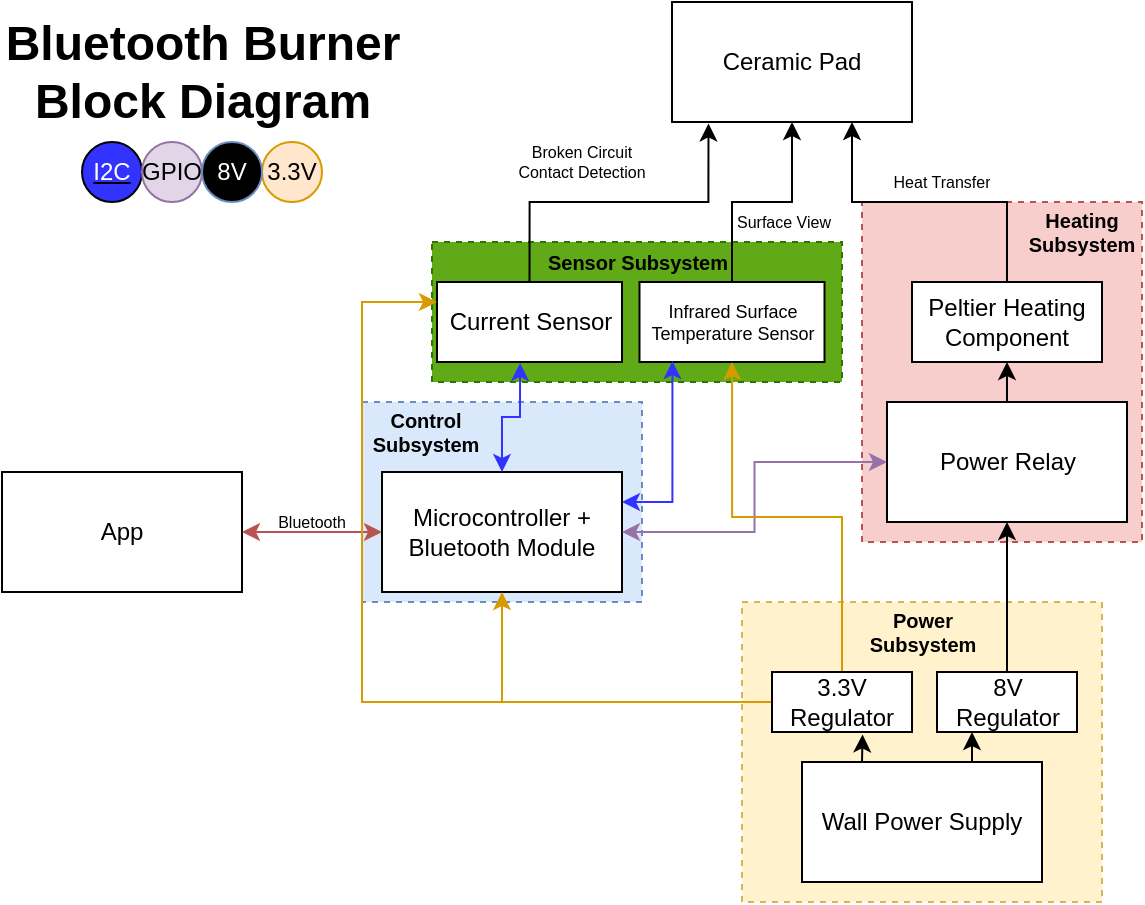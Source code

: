 <mxfile version="23.1.1" type="github">
  <diagram id="R2lEEEUBdFMjLlhIrx00" name="Page-1">
    <mxGraphModel dx="1050" dy="665" grid="1" gridSize="10" guides="1" tooltips="1" connect="1" arrows="1" fold="1" page="1" pageScale="1" pageWidth="850" pageHeight="1100" math="0" shadow="0" extFonts="Permanent Marker^https://fonts.googleapis.com/css?family=Permanent+Marker">
      <root>
        <mxCell id="0" />
        <mxCell id="1" parent="0" />
        <mxCell id="Lt4sIG0qt5cg9dwQDyGw-119" value="" style="rounded=0;whiteSpace=wrap;html=1;fillColor=#60a917;strokeColor=#2D7600;fontColor=#ffffff;dashed=1;" vertex="1" parent="1">
          <mxGeometry x="265" y="160" width="205" height="70" as="geometry" />
        </mxCell>
        <mxCell id="Lt4sIG0qt5cg9dwQDyGw-118" value="" style="rounded=0;whiteSpace=wrap;html=1;fillColor=#dae8fc;strokeColor=#6c8ebf;dashed=1;" vertex="1" parent="1">
          <mxGeometry x="230" y="240" width="140" height="100" as="geometry" />
        </mxCell>
        <mxCell id="Lt4sIG0qt5cg9dwQDyGw-117" value="" style="rounded=0;whiteSpace=wrap;html=1;fillColor=#f8cecc;strokeColor=#b85450;dashed=1;" vertex="1" parent="1">
          <mxGeometry x="480" y="140" width="140" height="170" as="geometry" />
        </mxCell>
        <mxCell id="Lt4sIG0qt5cg9dwQDyGw-116" value="" style="rounded=0;whiteSpace=wrap;html=1;fillColor=#fff2cc;strokeColor=#d6b656;dashed=1;" vertex="1" parent="1">
          <mxGeometry x="420" y="340" width="180" height="150" as="geometry" />
        </mxCell>
        <mxCell id="Lt4sIG0qt5cg9dwQDyGw-6" value="Ceramic Pad" style="rounded=0;whiteSpace=wrap;html=1;" vertex="1" parent="1">
          <mxGeometry x="385" y="40" width="120" height="60" as="geometry" />
        </mxCell>
        <mxCell id="Lt4sIG0qt5cg9dwQDyGw-19" value="App" style="rounded=0;whiteSpace=wrap;html=1;" vertex="1" parent="1">
          <mxGeometry x="50" y="275" width="120" height="60" as="geometry" />
        </mxCell>
        <mxCell id="Lt4sIG0qt5cg9dwQDyGw-20" style="edgeStyle=orthogonalEdgeStyle;rounded=0;orthogonalLoop=1;jettySize=auto;html=1;exitX=0.5;exitY=0;exitDx=0;exitDy=0;entryX=0.152;entryY=1.012;entryDx=0;entryDy=0;entryPerimeter=0;" edge="1" parent="1" source="Lt4sIG0qt5cg9dwQDyGw-5" target="Lt4sIG0qt5cg9dwQDyGw-6">
          <mxGeometry relative="1" as="geometry" />
        </mxCell>
        <mxCell id="Lt4sIG0qt5cg9dwQDyGw-22" style="edgeStyle=orthogonalEdgeStyle;rounded=0;orthogonalLoop=1;jettySize=auto;html=1;exitX=0.5;exitY=0;exitDx=0;exitDy=0;entryX=0.5;entryY=1;entryDx=0;entryDy=0;" edge="1" parent="1" source="Lt4sIG0qt5cg9dwQDyGw-4" target="Lt4sIG0qt5cg9dwQDyGw-6">
          <mxGeometry relative="1" as="geometry" />
        </mxCell>
        <mxCell id="Lt4sIG0qt5cg9dwQDyGw-23" style="edgeStyle=orthogonalEdgeStyle;rounded=0;orthogonalLoop=1;jettySize=auto;html=1;exitX=0.5;exitY=0;exitDx=0;exitDy=0;entryX=0.75;entryY=1;entryDx=0;entryDy=0;" edge="1" parent="1" source="Lt4sIG0qt5cg9dwQDyGw-3" target="Lt4sIG0qt5cg9dwQDyGw-6">
          <mxGeometry relative="1" as="geometry">
            <mxPoint x="506" y="80" as="targetPoint" />
          </mxGeometry>
        </mxCell>
        <mxCell id="Lt4sIG0qt5cg9dwQDyGw-27" style="edgeStyle=orthogonalEdgeStyle;rounded=0;orthogonalLoop=1;jettySize=auto;html=1;exitX=0;exitY=0.5;exitDx=0;exitDy=0;entryX=1;entryY=0.5;entryDx=0;entryDy=0;startArrow=classic;startFill=1;fillColor=#f8cecc;strokeColor=#b85450;" edge="1" parent="1" source="Lt4sIG0qt5cg9dwQDyGw-2" target="Lt4sIG0qt5cg9dwQDyGw-19">
          <mxGeometry relative="1" as="geometry" />
        </mxCell>
        <mxCell id="Lt4sIG0qt5cg9dwQDyGw-2" value="Microcontroller + Bluetooth Module" style="rounded=0;whiteSpace=wrap;html=1;" vertex="1" parent="1">
          <mxGeometry x="240" y="275" width="120" height="60" as="geometry" />
        </mxCell>
        <mxCell id="Lt4sIG0qt5cg9dwQDyGw-3" value="Peltier Heating Component" style="rounded=0;whiteSpace=wrap;html=1;" vertex="1" parent="1">
          <mxGeometry x="505" y="180" width="95" height="40" as="geometry" />
        </mxCell>
        <mxCell id="Lt4sIG0qt5cg9dwQDyGw-4" value="Infrared Surface Temperature Sensor" style="rounded=0;whiteSpace=wrap;html=1;fontSize=9;" vertex="1" parent="1">
          <mxGeometry x="368.75" y="180" width="92.5" height="40" as="geometry" />
        </mxCell>
        <mxCell id="Lt4sIG0qt5cg9dwQDyGw-5" value="Current Sensor" style="rounded=0;whiteSpace=wrap;html=1;" vertex="1" parent="1">
          <mxGeometry x="267.5" y="180" width="92.5" height="40" as="geometry" />
        </mxCell>
        <mxCell id="Lt4sIG0qt5cg9dwQDyGw-34" style="edgeStyle=orthogonalEdgeStyle;rounded=0;orthogonalLoop=1;jettySize=auto;html=1;exitX=1;exitY=0.25;exitDx=0;exitDy=0;entryX=0.178;entryY=0.989;entryDx=0;entryDy=0;entryPerimeter=0;strokeColor=#3333FF;startArrow=classic;startFill=1;" edge="1" parent="1" source="Lt4sIG0qt5cg9dwQDyGw-2" target="Lt4sIG0qt5cg9dwQDyGw-4">
          <mxGeometry relative="1" as="geometry" />
        </mxCell>
        <mxCell id="Lt4sIG0qt5cg9dwQDyGw-90" style="edgeStyle=orthogonalEdgeStyle;rounded=0;orthogonalLoop=1;jettySize=auto;html=1;exitX=0.5;exitY=0;exitDx=0;exitDy=0;entryX=0.5;entryY=1;entryDx=0;entryDy=0;" edge="1" parent="1" source="Lt4sIG0qt5cg9dwQDyGw-35" target="Lt4sIG0qt5cg9dwQDyGw-3">
          <mxGeometry relative="1" as="geometry" />
        </mxCell>
        <mxCell id="Lt4sIG0qt5cg9dwQDyGw-35" value="Power Relay" style="rounded=0;whiteSpace=wrap;html=1;" vertex="1" parent="1">
          <mxGeometry x="492.5" y="240" width="120" height="60" as="geometry" />
        </mxCell>
        <mxCell id="Lt4sIG0qt5cg9dwQDyGw-37" style="edgeStyle=orthogonalEdgeStyle;rounded=0;orthogonalLoop=1;jettySize=auto;html=1;entryX=0;entryY=0.5;entryDx=0;entryDy=0;fillColor=#e1d5e7;strokeColor=#9673a6;startArrow=classic;startFill=1;" edge="1" parent="1" source="Lt4sIG0qt5cg9dwQDyGw-2" target="Lt4sIG0qt5cg9dwQDyGw-35">
          <mxGeometry relative="1" as="geometry" />
        </mxCell>
        <mxCell id="Lt4sIG0qt5cg9dwQDyGw-115" style="edgeStyle=orthogonalEdgeStyle;rounded=0;orthogonalLoop=1;jettySize=auto;html=1;exitX=0.75;exitY=0;exitDx=0;exitDy=0;entryX=0.25;entryY=1;entryDx=0;entryDy=0;" edge="1" parent="1" source="Lt4sIG0qt5cg9dwQDyGw-8" target="Lt4sIG0qt5cg9dwQDyGw-96">
          <mxGeometry relative="1" as="geometry" />
        </mxCell>
        <mxCell id="Lt4sIG0qt5cg9dwQDyGw-8" value="Wall Power Supply" style="rounded=0;whiteSpace=wrap;html=1;" vertex="1" parent="1">
          <mxGeometry x="450" y="420" width="120" height="60" as="geometry" />
        </mxCell>
        <mxCell id="Lt4sIG0qt5cg9dwQDyGw-82" style="edgeStyle=orthogonalEdgeStyle;rounded=0;orthogonalLoop=1;jettySize=auto;html=1;exitX=0;exitY=0.5;exitDx=0;exitDy=0;entryX=0.5;entryY=1;entryDx=0;entryDy=0;fillColor=#ffe6cc;strokeColor=#d79b00;" edge="1" parent="1" source="Lt4sIG0qt5cg9dwQDyGw-9" target="Lt4sIG0qt5cg9dwQDyGw-2">
          <mxGeometry relative="1" as="geometry" />
        </mxCell>
        <mxCell id="Lt4sIG0qt5cg9dwQDyGw-86" style="edgeStyle=orthogonalEdgeStyle;rounded=0;orthogonalLoop=1;jettySize=auto;html=1;exitX=0.5;exitY=0;exitDx=0;exitDy=0;fillColor=#ffe6cc;strokeColor=#d79b00;" edge="1" parent="1" source="Lt4sIG0qt5cg9dwQDyGw-9" target="Lt4sIG0qt5cg9dwQDyGw-4">
          <mxGeometry relative="1" as="geometry" />
        </mxCell>
        <mxCell id="Lt4sIG0qt5cg9dwQDyGw-108" style="edgeStyle=orthogonalEdgeStyle;rounded=0;orthogonalLoop=1;jettySize=auto;html=1;exitX=0;exitY=0.5;exitDx=0;exitDy=0;entryX=0;entryY=0.25;entryDx=0;entryDy=0;fillColor=#ffe6cc;strokeColor=#d79b00;" edge="1" parent="1" source="Lt4sIG0qt5cg9dwQDyGw-9" target="Lt4sIG0qt5cg9dwQDyGw-5">
          <mxGeometry relative="1" as="geometry">
            <Array as="points">
              <mxPoint x="230" y="390" />
              <mxPoint x="230" y="190" />
            </Array>
          </mxGeometry>
        </mxCell>
        <mxCell id="Lt4sIG0qt5cg9dwQDyGw-9" value="3.3V Regulator" style="rounded=0;whiteSpace=wrap;html=1;" vertex="1" parent="1">
          <mxGeometry x="435" y="375" width="70" height="30" as="geometry" />
        </mxCell>
        <mxCell id="Lt4sIG0qt5cg9dwQDyGw-99" style="edgeStyle=orthogonalEdgeStyle;rounded=0;orthogonalLoop=1;jettySize=auto;html=1;exitX=0.5;exitY=0;exitDx=0;exitDy=0;entryX=0.5;entryY=1;entryDx=0;entryDy=0;" edge="1" parent="1" source="Lt4sIG0qt5cg9dwQDyGw-96" target="Lt4sIG0qt5cg9dwQDyGw-35">
          <mxGeometry relative="1" as="geometry" />
        </mxCell>
        <mxCell id="Lt4sIG0qt5cg9dwQDyGw-96" value="8V&lt;br&gt;Regulator" style="rounded=0;whiteSpace=wrap;html=1;" vertex="1" parent="1">
          <mxGeometry x="517.5" y="375" width="70" height="30" as="geometry" />
        </mxCell>
        <mxCell id="Lt4sIG0qt5cg9dwQDyGw-102" style="edgeStyle=orthogonalEdgeStyle;rounded=0;orthogonalLoop=1;jettySize=auto;html=1;exitX=0.5;exitY=0;exitDx=0;exitDy=0;entryX=0.449;entryY=1.012;entryDx=0;entryDy=0;entryPerimeter=0;startArrow=classic;startFill=1;strokeColor=#3333FF;" edge="1" parent="1" source="Lt4sIG0qt5cg9dwQDyGw-2" target="Lt4sIG0qt5cg9dwQDyGw-5">
          <mxGeometry relative="1" as="geometry">
            <mxPoint x="299.89" y="273.32" as="sourcePoint" />
            <mxPoint x="299.95" y="240.0" as="targetPoint" />
          </mxGeometry>
        </mxCell>
        <UserObject label="Heat Transfer" placeholders="1" name="Variable" id="Lt4sIG0qt5cg9dwQDyGw-103">
          <mxCell style="text;html=1;strokeColor=none;fillColor=none;align=center;verticalAlign=middle;whiteSpace=wrap;overflow=hidden;fontSize=8;" vertex="1" parent="1">
            <mxGeometry x="480" y="120" width="80" height="20" as="geometry" />
          </mxCell>
        </UserObject>
        <UserObject label="Broken Circuit Contact Detection" placeholders="1" name="Variable" id="Lt4sIG0qt5cg9dwQDyGw-104">
          <mxCell style="text;html=1;strokeColor=none;fillColor=none;align=center;verticalAlign=middle;whiteSpace=wrap;overflow=hidden;fontSize=8;" vertex="1" parent="1">
            <mxGeometry x="305" y="100" width="70" height="40" as="geometry" />
          </mxCell>
        </UserObject>
        <UserObject label="Surface View" placeholders="1" name="Variable" id="Lt4sIG0qt5cg9dwQDyGw-105">
          <mxCell style="text;html=1;strokeColor=none;fillColor=none;align=center;verticalAlign=middle;whiteSpace=wrap;overflow=hidden;fontSize=8;" vertex="1" parent="1">
            <mxGeometry x="400.62" y="140" width="80" height="20" as="geometry" />
          </mxCell>
        </UserObject>
        <UserObject label="Bluetooth" placeholders="1" name="Variable" id="Lt4sIG0qt5cg9dwQDyGw-109">
          <mxCell style="text;html=1;strokeColor=none;fillColor=none;align=center;verticalAlign=middle;whiteSpace=wrap;overflow=hidden;fontSize=8;" vertex="1" parent="1">
            <mxGeometry x="165" y="290" width="80" height="20" as="geometry" />
          </mxCell>
        </UserObject>
        <mxCell id="Lt4sIG0qt5cg9dwQDyGw-110" value="" style="group" vertex="1" connectable="0" parent="1">
          <mxGeometry x="90" y="60" width="120" height="80" as="geometry" />
        </mxCell>
        <mxCell id="Lt4sIG0qt5cg9dwQDyGw-113" value="" style="group" vertex="1" connectable="0" parent="Lt4sIG0qt5cg9dwQDyGw-110">
          <mxGeometry width="120" height="80" as="geometry" />
        </mxCell>
        <mxCell id="Lt4sIG0qt5cg9dwQDyGw-73" value="Bluetooth Burner&lt;br&gt;Block Diagram" style="text;strokeColor=none;fillColor=none;html=1;fontSize=24;fontStyle=1;verticalAlign=middle;align=center;" vertex="1" parent="Lt4sIG0qt5cg9dwQDyGw-113">
          <mxGeometry x="30" width="60" height="30" as="geometry" />
        </mxCell>
        <mxCell id="Lt4sIG0qt5cg9dwQDyGw-112" value="" style="group" vertex="1" connectable="0" parent="Lt4sIG0qt5cg9dwQDyGw-113">
          <mxGeometry y="50" width="120" height="30" as="geometry" />
        </mxCell>
        <mxCell id="Lt4sIG0qt5cg9dwQDyGw-91" value="&lt;font color=&quot;#ffffff&quot;&gt;I2C&lt;/font&gt;" style="ellipse;whiteSpace=wrap;html=1;align=center;fontStyle=4;fillColor=#3333FF;" vertex="1" parent="Lt4sIG0qt5cg9dwQDyGw-112">
          <mxGeometry width="30" height="30" as="geometry" />
        </mxCell>
        <mxCell id="Lt4sIG0qt5cg9dwQDyGw-92" value="3.3V" style="ellipse;whiteSpace=wrap;html=1;align=center;fontStyle=0;fillColor=#ffe6cc;strokeColor=#d79b00;" vertex="1" parent="Lt4sIG0qt5cg9dwQDyGw-112">
          <mxGeometry x="90" width="30" height="30" as="geometry" />
        </mxCell>
        <mxCell id="Lt4sIG0qt5cg9dwQDyGw-93" value="GPIO" style="ellipse;whiteSpace=wrap;html=1;align=center;fontStyle=0;fillColor=#e1d5e7;strokeColor=#9673a6;" vertex="1" parent="Lt4sIG0qt5cg9dwQDyGw-112">
          <mxGeometry x="30" width="30" height="30" as="geometry" />
        </mxCell>
        <mxCell id="Lt4sIG0qt5cg9dwQDyGw-95" value="&lt;font color=&quot;#ffffff&quot;&gt;8V&lt;/font&gt;" style="ellipse;whiteSpace=wrap;html=1;align=center;fontStyle=0;fillColor=#000000;strokeColor=#6c8ebf;" vertex="1" parent="Lt4sIG0qt5cg9dwQDyGw-112">
          <mxGeometry x="60" width="30" height="30" as="geometry" />
        </mxCell>
        <mxCell id="Lt4sIG0qt5cg9dwQDyGw-114" style="edgeStyle=orthogonalEdgeStyle;rounded=0;orthogonalLoop=1;jettySize=auto;html=1;exitX=0.25;exitY=0;exitDx=0;exitDy=0;entryX=0.647;entryY=1.041;entryDx=0;entryDy=0;entryPerimeter=0;" edge="1" parent="1" source="Lt4sIG0qt5cg9dwQDyGw-8" target="Lt4sIG0qt5cg9dwQDyGw-9">
          <mxGeometry relative="1" as="geometry" />
        </mxCell>
        <UserObject label="Heating Subsystem" placeholders="1" name="Variable" id="Lt4sIG0qt5cg9dwQDyGw-121">
          <mxCell style="text;html=1;strokeColor=none;fillColor=none;align=center;verticalAlign=middle;whiteSpace=wrap;overflow=hidden;fontSize=10;fontStyle=1" vertex="1" parent="1">
            <mxGeometry x="560" y="140" width="60" height="30" as="geometry" />
          </mxCell>
        </UserObject>
        <UserObject label="Power Subsystem" placeholders="1" name="Variable" id="Lt4sIG0qt5cg9dwQDyGw-122">
          <mxCell style="text;html=1;strokeColor=none;fillColor=none;align=center;verticalAlign=middle;whiteSpace=wrap;overflow=hidden;fontSize=10;fontStyle=1" vertex="1" parent="1">
            <mxGeometry x="480.62" y="340" width="58.75" height="30" as="geometry" />
          </mxCell>
        </UserObject>
        <UserObject label="Control Subsystem" placeholders="1" name="Variable" id="Lt4sIG0qt5cg9dwQDyGw-123">
          <mxCell style="text;html=1;strokeColor=none;fillColor=none;align=center;verticalAlign=middle;whiteSpace=wrap;overflow=hidden;fontSize=10;fontStyle=1" vertex="1" parent="1">
            <mxGeometry x="230" y="240" width="63.75" height="30" as="geometry" />
          </mxCell>
        </UserObject>
        <UserObject label="Sensor Subsystem" placeholders="1" name="Variable" id="Lt4sIG0qt5cg9dwQDyGw-125">
          <mxCell style="text;html=1;strokeColor=none;fillColor=none;align=center;verticalAlign=middle;whiteSpace=wrap;overflow=hidden;fontSize=10;fontStyle=1" vertex="1" parent="1">
            <mxGeometry x="318.75" y="160" width="97.5" height="20" as="geometry" />
          </mxCell>
        </UserObject>
      </root>
    </mxGraphModel>
  </diagram>
</mxfile>
